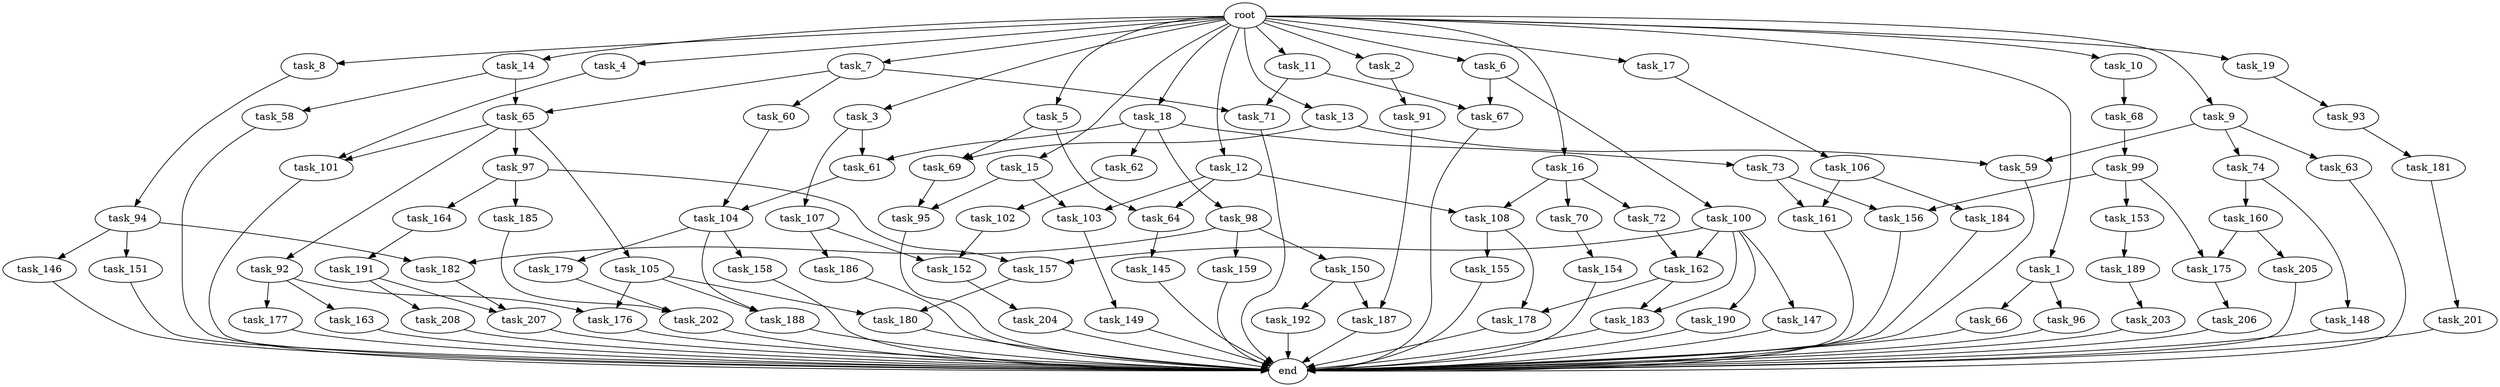 digraph G {
  task_207 [size="730144440.320000"];
  task_149 [size="214748364.800000"];
  task_98 [size="214748364.800000"];
  task_192 [size="214748364.800000"];
  task_16 [size="1.024000"];
  task_147 [size="214748364.800000"];
  task_158 [size="309237645.312000"];
  task_19 [size="1.024000"];
  task_92 [size="137438953.472000"];
  task_12 [size="1.024000"];
  task_190 [size="214748364.800000"];
  task_150 [size="77309411.328000"];
  task_14 [size="1.024000"];
  task_102 [size="137438953.472000"];
  task_91 [size="214748364.800000"];
  task_177 [size="214748364.800000"];
  task_68 [size="34359738.368000"];
  task_101 [size="274877906.944000"];
  task_58 [size="309237645.312000"];
  task_104 [size="618475290.624000"];
  task_145 [size="77309411.328000"];
  task_162 [size="764504178.688000"];
  task_151 [size="309237645.312000"];
  task_66 [size="549755813.888000"];
  task_62 [size="214748364.800000"];
  task_189 [size="309237645.312000"];
  task_8 [size="1.024000"];
  task_176 [size="1073741824.000000"];
  task_186 [size="695784701.952000"];
  task_2 [size="1.024000"];
  task_156 [size="687194767.360000"];
  task_103 [size="446676598.784000"];
  task_72 [size="420906795.008000"];
  task_5 [size="1.024000"];
  task_63 [size="695784701.952000"];
  task_178 [size="635655159.808000"];
  task_180 [size="1279900254.208000"];
  root [size="0.000000"];
  task_202 [size="343597383.680000"];
  task_99 [size="77309411.328000"];
  task_94 [size="858993459.200000"];
  task_7 [size="1.024000"];
  task_74 [size="695784701.952000"];
  task_148 [size="420906795.008000"];
  task_191 [size="549755813.888000"];
  task_1 [size="1.024000"];
  task_152 [size="910533066.752000"];
  task_106 [size="137438953.472000"];
  task_157 [size="910533066.752000"];
  task_203 [size="695784701.952000"];
  task_155 [size="420906795.008000"];
  task_108 [size="558345748.480000"];
  task_11 [size="1.024000"];
  task_179 [size="309237645.312000"];
  task_4 [size="1.024000"];
  task_182 [size="386547056.640000"];
  task_18 [size="1.024000"];
  task_65 [size="858993459.200000"];
  task_69 [size="68719476.736000"];
  task_208 [size="420906795.008000"];
  task_59 [size="730144440.320000"];
  task_188 [size="1168231104.512000"];
  task_159 [size="77309411.328000"];
  task_96 [size="549755813.888000"];
  task_73 [size="214748364.800000"];
  task_154 [size="137438953.472000"];
  task_10 [size="1.024000"];
  task_13 [size="1.024000"];
  task_163 [size="214748364.800000"];
  task_6 [size="1.024000"];
  task_187 [size="352187318.272000"];
  task_184 [size="549755813.888000"];
  task_153 [size="137438953.472000"];
  task_64 [size="171798691.840000"];
  task_15 [size="1.024000"];
  end [size="0.000000"];
  task_164 [size="695784701.952000"];
  task_61 [size="910533066.752000"];
  task_70 [size="420906795.008000"];
  task_160 [size="420906795.008000"];
  task_175 [size="274877906.944000"];
  task_3 [size="1.024000"];
  task_181 [size="77309411.328000"];
  task_183 [size="429496729.600000"];
  task_71 [size="1408749273.088000"];
  task_93 [size="309237645.312000"];
  task_105 [size="137438953.472000"];
  task_201 [size="858993459.200000"];
  task_60 [size="549755813.888000"];
  task_9 [size="1.024000"];
  task_95 [size="446676598.784000"];
  task_67 [size="1717986918.400000"];
  task_161 [size="1099511627.776000"];
  task_185 [size="695784701.952000"];
  task_100 [size="858993459.200000"];
  task_146 [size="309237645.312000"];
  task_17 [size="1.024000"];
  task_204 [size="214748364.800000"];
  task_107 [size="695784701.952000"];
  task_205 [size="137438953.472000"];
  task_97 [size="137438953.472000"];
  task_206 [size="309237645.312000"];

  task_207 -> end [size="1.000000"];
  task_149 -> end [size="1.000000"];
  task_98 -> task_150 [size="75497472.000000"];
  task_98 -> task_159 [size="75497472.000000"];
  task_98 -> task_182 [size="75497472.000000"];
  task_192 -> end [size="1.000000"];
  task_16 -> task_70 [size="411041792.000000"];
  task_16 -> task_108 [size="411041792.000000"];
  task_16 -> task_72 [size="411041792.000000"];
  task_147 -> end [size="1.000000"];
  task_158 -> end [size="1.000000"];
  task_19 -> task_93 [size="301989888.000000"];
  task_92 -> task_177 [size="209715200.000000"];
  task_92 -> task_163 [size="209715200.000000"];
  task_92 -> task_176 [size="209715200.000000"];
  task_12 -> task_108 [size="134217728.000000"];
  task_12 -> task_103 [size="134217728.000000"];
  task_12 -> task_64 [size="134217728.000000"];
  task_190 -> end [size="1.000000"];
  task_150 -> task_187 [size="209715200.000000"];
  task_150 -> task_192 [size="209715200.000000"];
  task_14 -> task_58 [size="301989888.000000"];
  task_14 -> task_65 [size="301989888.000000"];
  task_102 -> task_152 [size="209715200.000000"];
  task_91 -> task_187 [size="134217728.000000"];
  task_177 -> end [size="1.000000"];
  task_68 -> task_99 [size="75497472.000000"];
  task_101 -> end [size="1.000000"];
  task_58 -> end [size="1.000000"];
  task_104 -> task_179 [size="301989888.000000"];
  task_104 -> task_158 [size="301989888.000000"];
  task_104 -> task_188 [size="301989888.000000"];
  task_145 -> end [size="1.000000"];
  task_162 -> task_178 [size="209715200.000000"];
  task_162 -> task_183 [size="209715200.000000"];
  task_151 -> end [size="1.000000"];
  task_66 -> end [size="1.000000"];
  task_62 -> task_102 [size="134217728.000000"];
  task_189 -> task_203 [size="679477248.000000"];
  task_8 -> task_94 [size="838860800.000000"];
  task_176 -> end [size="1.000000"];
  task_186 -> end [size="1.000000"];
  task_2 -> task_91 [size="209715200.000000"];
  task_156 -> end [size="1.000000"];
  task_103 -> task_149 [size="209715200.000000"];
  task_72 -> task_162 [size="536870912.000000"];
  task_5 -> task_64 [size="33554432.000000"];
  task_5 -> task_69 [size="33554432.000000"];
  task_63 -> end [size="1.000000"];
  task_178 -> end [size="1.000000"];
  task_180 -> end [size="1.000000"];
  root -> task_2 [size="1.000000"];
  root -> task_7 [size="1.000000"];
  root -> task_5 [size="1.000000"];
  root -> task_11 [size="1.000000"];
  root -> task_10 [size="1.000000"];
  root -> task_16 [size="1.000000"];
  root -> task_4 [size="1.000000"];
  root -> task_17 [size="1.000000"];
  root -> task_3 [size="1.000000"];
  root -> task_13 [size="1.000000"];
  root -> task_18 [size="1.000000"];
  root -> task_9 [size="1.000000"];
  root -> task_19 [size="1.000000"];
  root -> task_6 [size="1.000000"];
  root -> task_14 [size="1.000000"];
  root -> task_8 [size="1.000000"];
  root -> task_12 [size="1.000000"];
  root -> task_15 [size="1.000000"];
  root -> task_1 [size="1.000000"];
  task_202 -> end [size="1.000000"];
  task_99 -> task_156 [size="134217728.000000"];
  task_99 -> task_153 [size="134217728.000000"];
  task_99 -> task_175 [size="134217728.000000"];
  task_94 -> task_146 [size="301989888.000000"];
  task_94 -> task_182 [size="301989888.000000"];
  task_94 -> task_151 [size="301989888.000000"];
  task_7 -> task_71 [size="536870912.000000"];
  task_7 -> task_60 [size="536870912.000000"];
  task_7 -> task_65 [size="536870912.000000"];
  task_74 -> task_160 [size="411041792.000000"];
  task_74 -> task_148 [size="411041792.000000"];
  task_148 -> end [size="1.000000"];
  task_191 -> task_207 [size="411041792.000000"];
  task_191 -> task_208 [size="411041792.000000"];
  task_1 -> task_66 [size="536870912.000000"];
  task_1 -> task_96 [size="536870912.000000"];
  task_152 -> task_204 [size="209715200.000000"];
  task_106 -> task_184 [size="536870912.000000"];
  task_106 -> task_161 [size="536870912.000000"];
  task_157 -> task_180 [size="411041792.000000"];
  task_203 -> end [size="1.000000"];
  task_155 -> end [size="1.000000"];
  task_108 -> task_178 [size="411041792.000000"];
  task_108 -> task_155 [size="411041792.000000"];
  task_11 -> task_71 [size="838860800.000000"];
  task_11 -> task_67 [size="838860800.000000"];
  task_179 -> task_202 [size="301989888.000000"];
  task_4 -> task_101 [size="134217728.000000"];
  task_182 -> task_207 [size="301989888.000000"];
  task_18 -> task_61 [size="209715200.000000"];
  task_18 -> task_98 [size="209715200.000000"];
  task_18 -> task_73 [size="209715200.000000"];
  task_18 -> task_62 [size="209715200.000000"];
  task_65 -> task_92 [size="134217728.000000"];
  task_65 -> task_101 [size="134217728.000000"];
  task_65 -> task_105 [size="134217728.000000"];
  task_65 -> task_97 [size="134217728.000000"];
  task_69 -> task_95 [size="134217728.000000"];
  task_208 -> end [size="1.000000"];
  task_59 -> end [size="1.000000"];
  task_188 -> end [size="1.000000"];
  task_159 -> end [size="1.000000"];
  task_96 -> end [size="1.000000"];
  task_73 -> task_156 [size="536870912.000000"];
  task_73 -> task_161 [size="536870912.000000"];
  task_154 -> end [size="1.000000"];
  task_10 -> task_68 [size="33554432.000000"];
  task_13 -> task_59 [size="33554432.000000"];
  task_13 -> task_69 [size="33554432.000000"];
  task_163 -> end [size="1.000000"];
  task_6 -> task_100 [size="838860800.000000"];
  task_6 -> task_67 [size="838860800.000000"];
  task_187 -> end [size="1.000000"];
  task_184 -> end [size="1.000000"];
  task_153 -> task_189 [size="301989888.000000"];
  task_64 -> task_145 [size="75497472.000000"];
  task_15 -> task_95 [size="301989888.000000"];
  task_15 -> task_103 [size="301989888.000000"];
  task_164 -> task_191 [size="536870912.000000"];
  task_61 -> task_104 [size="301989888.000000"];
  task_70 -> task_154 [size="134217728.000000"];
  task_160 -> task_205 [size="134217728.000000"];
  task_160 -> task_175 [size="134217728.000000"];
  task_175 -> task_206 [size="301989888.000000"];
  task_3 -> task_61 [size="679477248.000000"];
  task_3 -> task_107 [size="679477248.000000"];
  task_181 -> task_201 [size="838860800.000000"];
  task_183 -> end [size="1.000000"];
  task_71 -> end [size="1.000000"];
  task_93 -> task_181 [size="75497472.000000"];
  task_105 -> task_176 [size="838860800.000000"];
  task_105 -> task_180 [size="838860800.000000"];
  task_105 -> task_188 [size="838860800.000000"];
  task_201 -> end [size="1.000000"];
  task_60 -> task_104 [size="301989888.000000"];
  task_9 -> task_74 [size="679477248.000000"];
  task_9 -> task_59 [size="679477248.000000"];
  task_9 -> task_63 [size="679477248.000000"];
  task_95 -> end [size="1.000000"];
  task_67 -> end [size="1.000000"];
  task_161 -> end [size="1.000000"];
  task_185 -> task_202 [size="33554432.000000"];
  task_100 -> task_162 [size="209715200.000000"];
  task_100 -> task_183 [size="209715200.000000"];
  task_100 -> task_147 [size="209715200.000000"];
  task_100 -> task_157 [size="209715200.000000"];
  task_100 -> task_190 [size="209715200.000000"];
  task_146 -> end [size="1.000000"];
  task_17 -> task_106 [size="134217728.000000"];
  task_204 -> end [size="1.000000"];
  task_107 -> task_152 [size="679477248.000000"];
  task_107 -> task_186 [size="679477248.000000"];
  task_205 -> end [size="1.000000"];
  task_97 -> task_164 [size="679477248.000000"];
  task_97 -> task_157 [size="679477248.000000"];
  task_97 -> task_185 [size="679477248.000000"];
  task_206 -> end [size="1.000000"];
}
